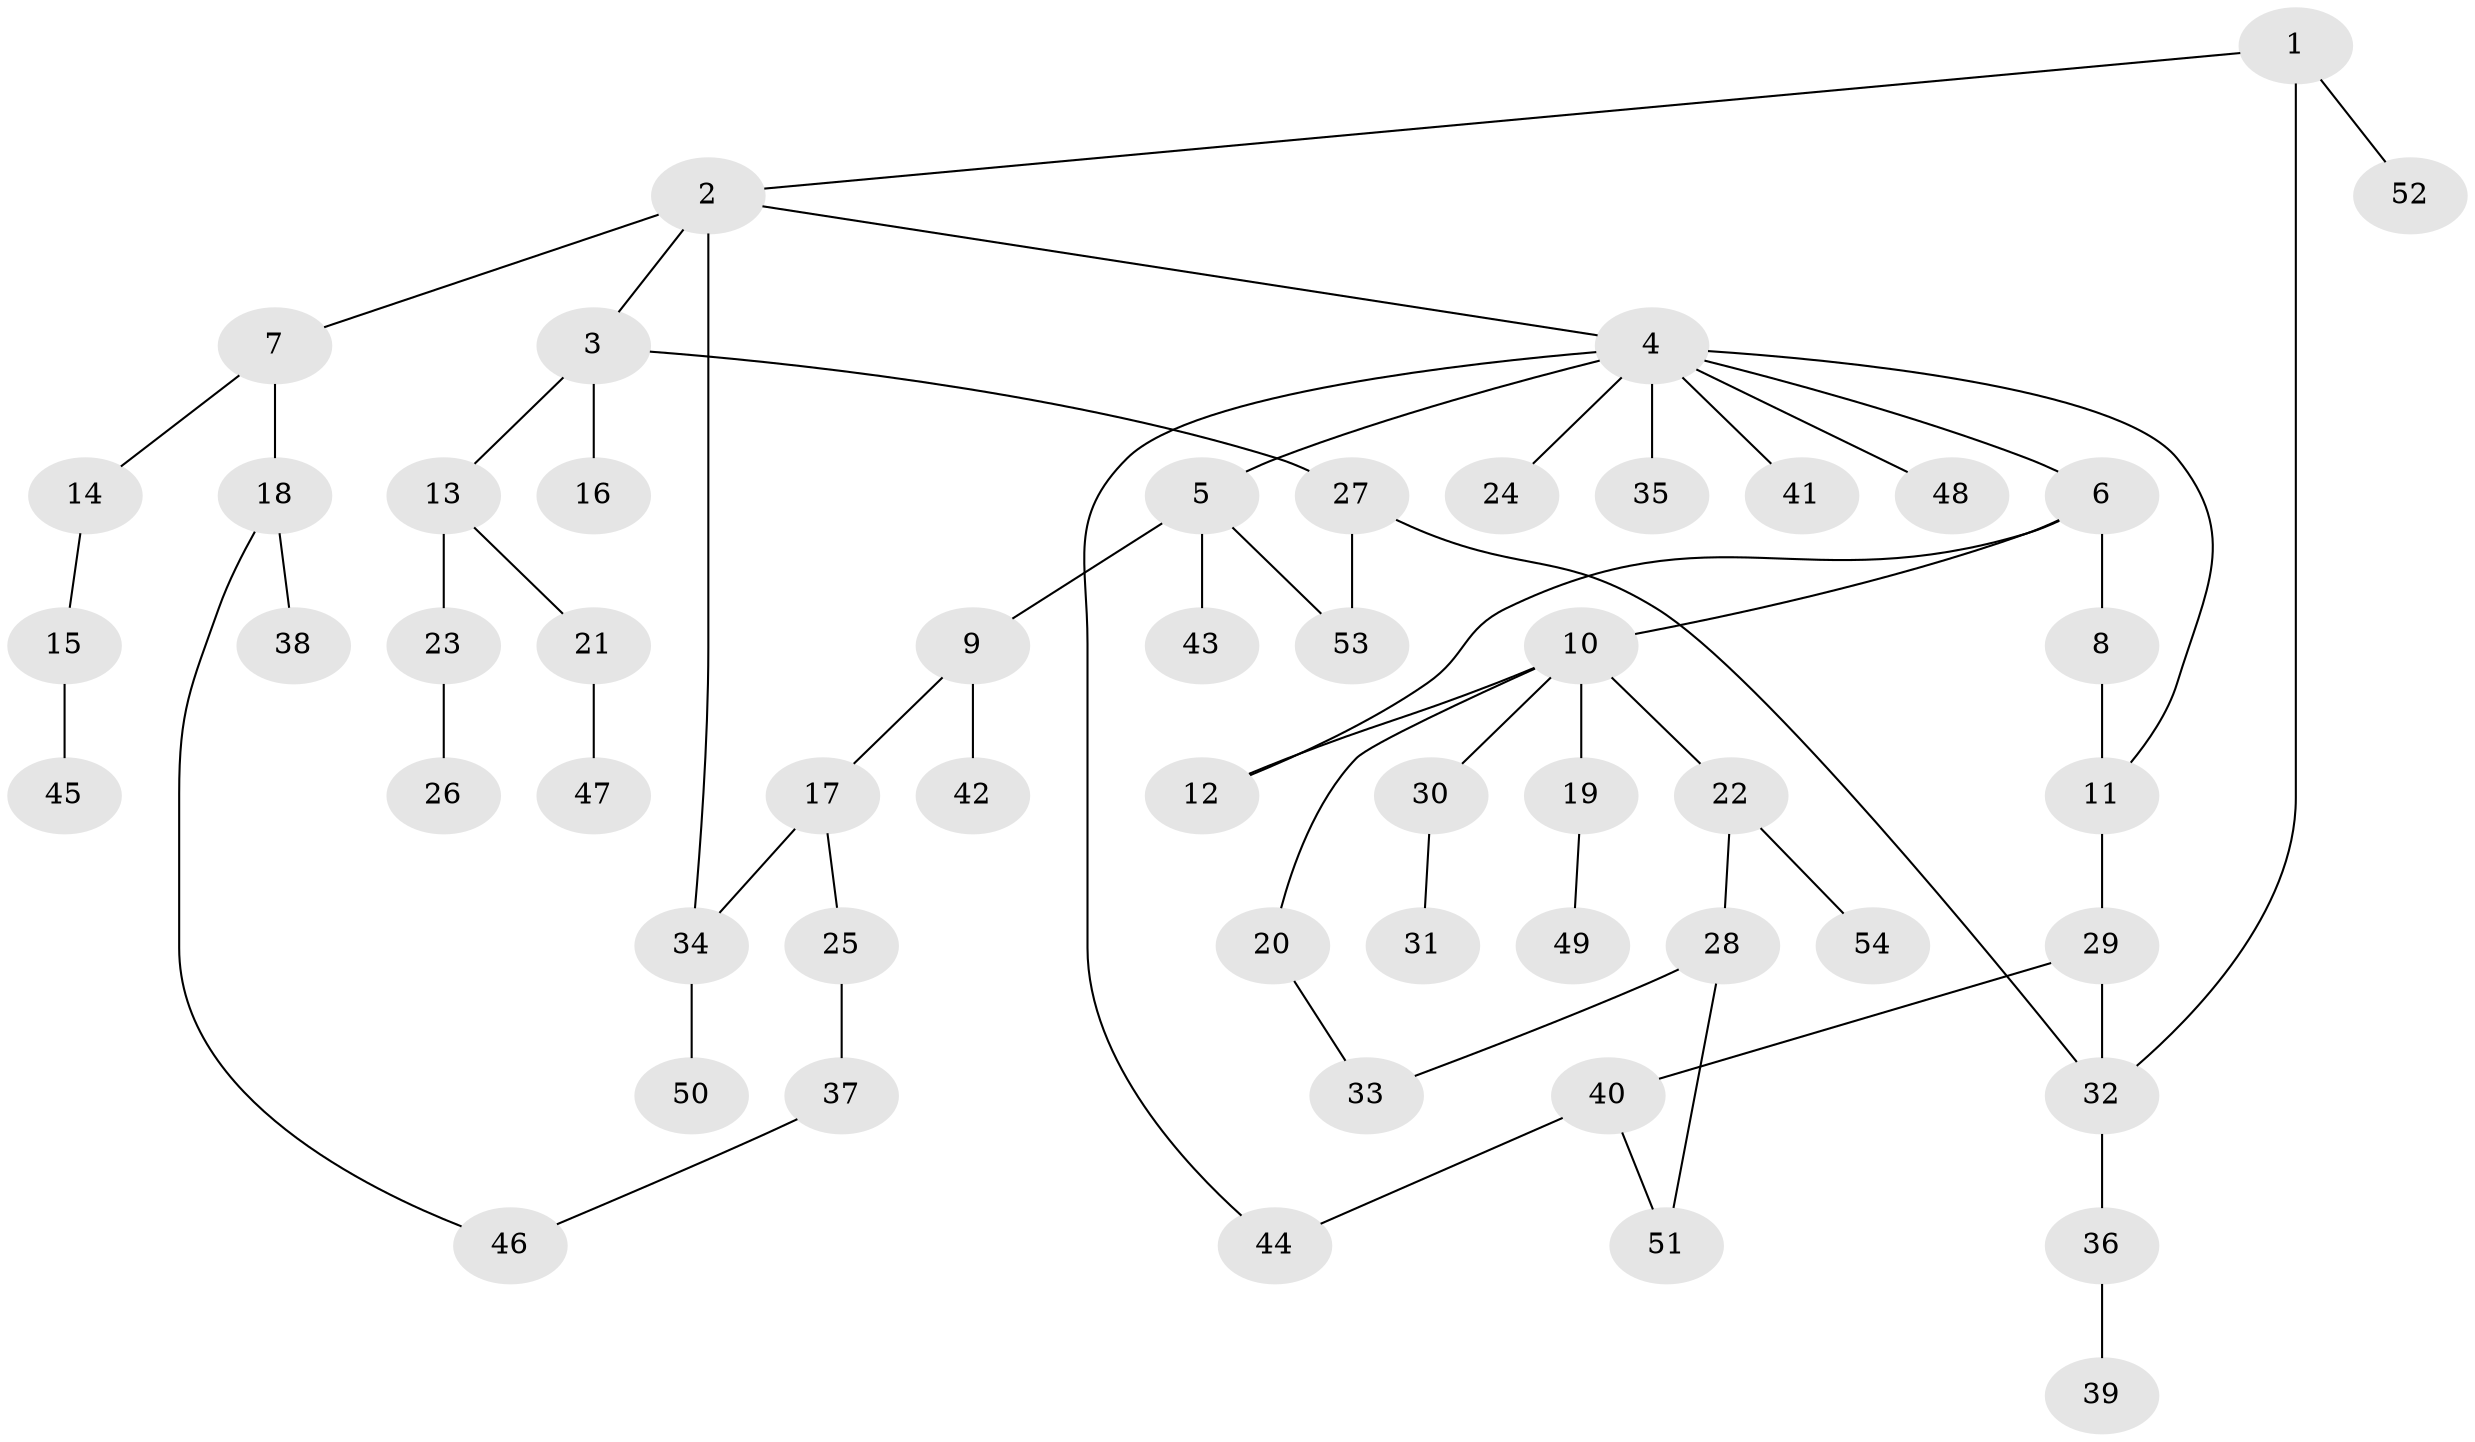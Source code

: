 // Generated by graph-tools (version 1.1) at 2025/42/03/09/25 04:42:56]
// undirected, 54 vertices, 63 edges
graph export_dot {
graph [start="1"]
  node [color=gray90,style=filled];
  1;
  2;
  3;
  4;
  5;
  6;
  7;
  8;
  9;
  10;
  11;
  12;
  13;
  14;
  15;
  16;
  17;
  18;
  19;
  20;
  21;
  22;
  23;
  24;
  25;
  26;
  27;
  28;
  29;
  30;
  31;
  32;
  33;
  34;
  35;
  36;
  37;
  38;
  39;
  40;
  41;
  42;
  43;
  44;
  45;
  46;
  47;
  48;
  49;
  50;
  51;
  52;
  53;
  54;
  1 -- 2;
  1 -- 52;
  1 -- 32;
  2 -- 3;
  2 -- 4;
  2 -- 7;
  2 -- 34;
  3 -- 13;
  3 -- 16;
  3 -- 27;
  4 -- 5;
  4 -- 6;
  4 -- 24;
  4 -- 35;
  4 -- 41;
  4 -- 48;
  4 -- 11;
  4 -- 44;
  5 -- 9;
  5 -- 43;
  5 -- 53;
  6 -- 8;
  6 -- 10;
  6 -- 12;
  7 -- 14;
  7 -- 18;
  8 -- 11;
  9 -- 17;
  9 -- 42;
  10 -- 12;
  10 -- 19;
  10 -- 20;
  10 -- 22;
  10 -- 30;
  11 -- 29;
  13 -- 21;
  13 -- 23;
  14 -- 15;
  15 -- 45;
  17 -- 25;
  17 -- 34;
  18 -- 38;
  18 -- 46;
  19 -- 49;
  20 -- 33;
  21 -- 47;
  22 -- 28;
  22 -- 54;
  23 -- 26;
  25 -- 37;
  27 -- 53;
  27 -- 32;
  28 -- 33;
  28 -- 51;
  29 -- 32;
  29 -- 40;
  30 -- 31;
  32 -- 36;
  34 -- 50;
  36 -- 39;
  37 -- 46;
  40 -- 44;
  40 -- 51;
}

